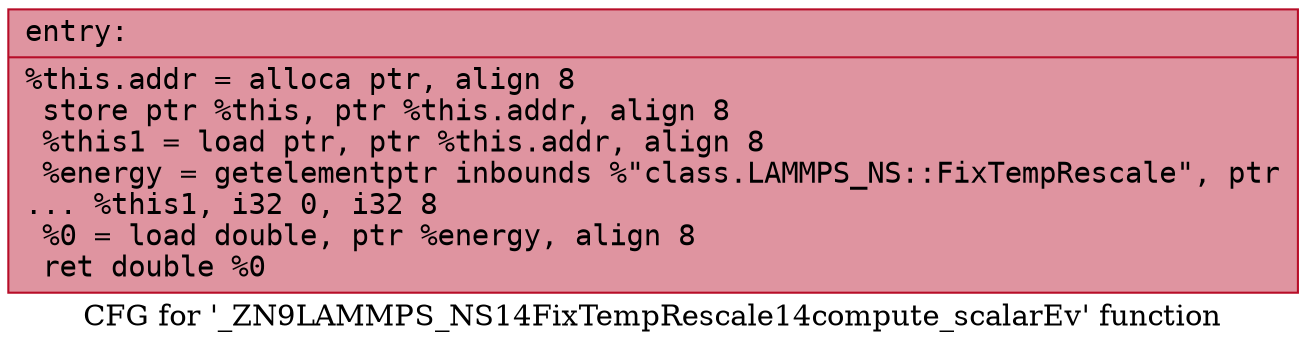 digraph "CFG for '_ZN9LAMMPS_NS14FixTempRescale14compute_scalarEv' function" {
	label="CFG for '_ZN9LAMMPS_NS14FixTempRescale14compute_scalarEv' function";

	Node0x55b88c2ef8f0 [shape=record,color="#b70d28ff", style=filled, fillcolor="#b70d2870" fontname="Courier",label="{entry:\l|  %this.addr = alloca ptr, align 8\l  store ptr %this, ptr %this.addr, align 8\l  %this1 = load ptr, ptr %this.addr, align 8\l  %energy = getelementptr inbounds %\"class.LAMMPS_NS::FixTempRescale\", ptr\l... %this1, i32 0, i32 8\l  %0 = load double, ptr %energy, align 8\l  ret double %0\l}"];
}
